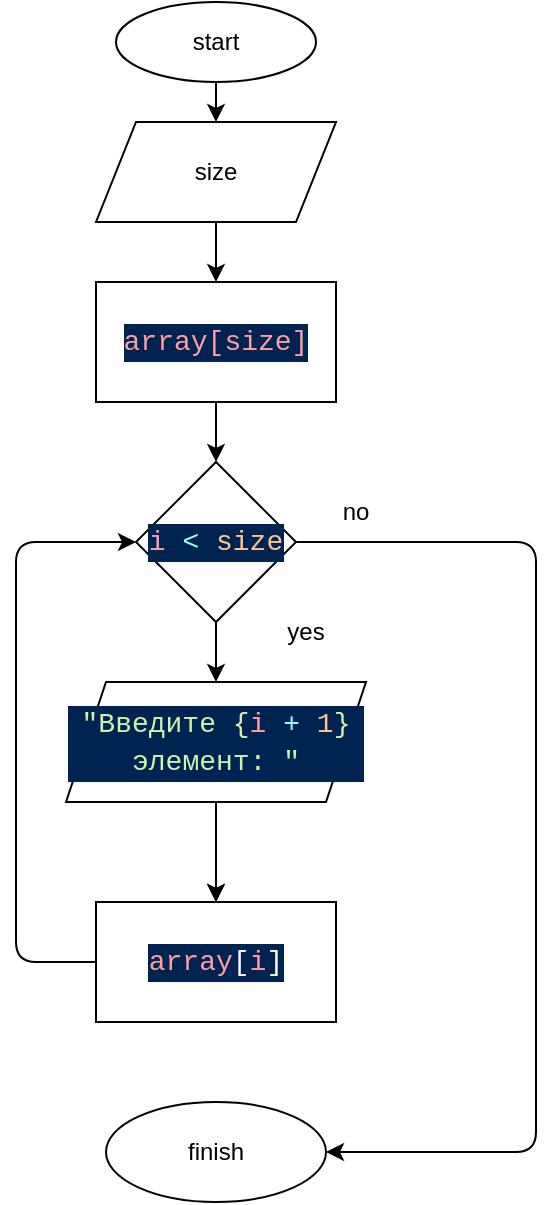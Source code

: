 <mxfile>
    <diagram id="JWcdQmMNACu-qDgCW5I6" name="Страница 1">
        <mxGraphModel dx="790" dy="520" grid="1" gridSize="10" guides="1" tooltips="1" connect="1" arrows="1" fold="1" page="1" pageScale="1" pageWidth="827" pageHeight="1169" math="0" shadow="0">
            <root>
                <mxCell id="0"/>
                <mxCell id="1" parent="0"/>
                <mxCell id="2" value="" style="edgeStyle=none;html=1;" edge="1" parent="1" source="3" target="5">
                    <mxGeometry relative="1" as="geometry"/>
                </mxCell>
                <mxCell id="3" value="start" style="ellipse;whiteSpace=wrap;html=1;" vertex="1" parent="1">
                    <mxGeometry x="230" y="10" width="100" height="40" as="geometry"/>
                </mxCell>
                <mxCell id="8" value="" style="edgeStyle=none;html=1;" edge="1" parent="1" source="5" target="7">
                    <mxGeometry relative="1" as="geometry"/>
                </mxCell>
                <mxCell id="5" value="size" style="shape=parallelogram;perimeter=parallelogramPerimeter;whiteSpace=wrap;html=1;fixedSize=1;" vertex="1" parent="1">
                    <mxGeometry x="220" y="70" width="120" height="50" as="geometry"/>
                </mxCell>
                <mxCell id="10" value="" style="edgeStyle=none;html=1;" edge="1" parent="1" source="7" target="9">
                    <mxGeometry relative="1" as="geometry"/>
                </mxCell>
                <mxCell id="7" value="&lt;div style=&quot;color: rgb(255, 255, 255); background-color: rgb(0, 36, 81); font-family: Consolas, &amp;quot;Courier New&amp;quot;, monospace; font-size: 14px; line-height: 19px;&quot;&gt;&lt;span style=&quot;color: #ff9da4;&quot;&gt;array[size]&lt;/span&gt;&lt;/div&gt;" style="whiteSpace=wrap;html=1;" vertex="1" parent="1">
                    <mxGeometry x="220" y="150" width="120" height="60" as="geometry"/>
                </mxCell>
                <mxCell id="12" value="" style="edgeStyle=none;html=1;" edge="1" parent="1" source="9">
                    <mxGeometry relative="1" as="geometry">
                        <mxPoint x="280" y="350" as="targetPoint"/>
                    </mxGeometry>
                </mxCell>
                <mxCell id="9" value="&lt;div style=&quot;color: rgb(255, 255, 255); background-color: rgb(0, 36, 81); font-family: Consolas, &amp;quot;Courier New&amp;quot;, monospace; font-size: 14px; line-height: 19px;&quot;&gt;&lt;span style=&quot;color: #ff9da4;&quot;&gt;i&lt;/span&gt; &lt;span style=&quot;color: #99ffff;&quot;&gt;&amp;lt;&lt;/span&gt; &lt;span style=&quot;color: #ffc58f;&quot;&gt;size&lt;/span&gt;&lt;/div&gt;" style="rhombus;whiteSpace=wrap;html=1;" vertex="1" parent="1">
                    <mxGeometry x="240" y="240" width="80" height="80" as="geometry"/>
                </mxCell>
                <mxCell id="14" value="" style="edgeStyle=none;html=1;" edge="1" parent="1" target="13">
                    <mxGeometry relative="1" as="geometry">
                        <mxPoint x="280" y="430" as="sourcePoint"/>
                    </mxGeometry>
                </mxCell>
                <mxCell id="13" value="&lt;div style=&quot;color: rgb(255, 255, 255); background-color: rgb(0, 36, 81); font-family: Consolas, &amp;quot;Courier New&amp;quot;, monospace; font-size: 14px; line-height: 19px;&quot;&gt;&lt;span style=&quot;color: #ff9da4;&quot;&gt;array&lt;/span&gt;[&lt;span style=&quot;color: #ff9da4;&quot;&gt;i&lt;/span&gt;]&lt;/div&gt;" style="whiteSpace=wrap;html=1;" vertex="1" parent="1">
                    <mxGeometry x="220" y="460" width="120" height="60" as="geometry"/>
                </mxCell>
                <mxCell id="16" value="" style="edgeStyle=none;html=1;" edge="1" parent="1" source="15" target="13">
                    <mxGeometry relative="1" as="geometry"/>
                </mxCell>
                <mxCell id="15" value="&lt;div style=&quot;color: rgb(255, 255, 255); background-color: rgb(0, 36, 81); font-family: Consolas, &amp;quot;Courier New&amp;quot;, monospace; font-size: 14px; line-height: 19px;&quot;&gt;&lt;span style=&quot;color: #d1f1a9;&quot;&gt;&quot;&lt;/span&gt;&lt;span style=&quot;color: #d1f1a9;&quot;&gt;Введите &lt;/span&gt;&lt;span style=&quot;color: #d1f1a9;&quot;&gt;{&lt;/span&gt;&lt;span style=&quot;color: #ff9da4;&quot;&gt;i&lt;/span&gt;&lt;span style=&quot;color: #d1f1a9;&quot;&gt; &lt;/span&gt;&lt;span style=&quot;color: #99ffff;&quot;&gt;+&lt;/span&gt;&lt;span style=&quot;color: #d1f1a9;&quot;&gt; &lt;/span&gt;&lt;span style=&quot;color: #ffc58f;&quot;&gt;1&lt;/span&gt;&lt;span style=&quot;color: #d1f1a9;&quot;&gt;}&lt;/span&gt;&lt;span style=&quot;color: #d1f1a9;&quot;&gt; элемент: &lt;/span&gt;&lt;span style=&quot;color: #d1f1a9;&quot;&gt;&quot;&lt;/span&gt;&lt;/div&gt;" style="shape=parallelogram;perimeter=parallelogramPerimeter;whiteSpace=wrap;html=1;fixedSize=1;" vertex="1" parent="1">
                    <mxGeometry x="205" y="350" width="150" height="60" as="geometry"/>
                </mxCell>
                <mxCell id="17" value="finish" style="ellipse;whiteSpace=wrap;html=1;" vertex="1" parent="1">
                    <mxGeometry x="225" y="560" width="110" height="50" as="geometry"/>
                </mxCell>
                <mxCell id="20" value="yes" style="text;html=1;strokeColor=none;fillColor=none;align=center;verticalAlign=middle;whiteSpace=wrap;rounded=0;" vertex="1" parent="1">
                    <mxGeometry x="295" y="310" width="60" height="30" as="geometry"/>
                </mxCell>
                <mxCell id="21" value="no" style="text;html=1;strokeColor=none;fillColor=none;align=center;verticalAlign=middle;whiteSpace=wrap;rounded=0;" vertex="1" parent="1">
                    <mxGeometry x="320" y="250" width="60" height="30" as="geometry"/>
                </mxCell>
                <mxCell id="22" value="" style="endArrow=classic;html=1;exitX=1;exitY=0.5;exitDx=0;exitDy=0;entryX=1;entryY=0.5;entryDx=0;entryDy=0;" edge="1" parent="1" source="9" target="17">
                    <mxGeometry width="50" height="50" relative="1" as="geometry">
                        <mxPoint x="220" y="250" as="sourcePoint"/>
                        <mxPoint x="270" y="200" as="targetPoint"/>
                        <Array as="points">
                            <mxPoint x="440" y="280"/>
                            <mxPoint x="440" y="585"/>
                        </Array>
                    </mxGeometry>
                </mxCell>
                <mxCell id="23" value="" style="endArrow=classic;html=1;exitX=0;exitY=0.5;exitDx=0;exitDy=0;entryX=0;entryY=0.5;entryDx=0;entryDy=0;" edge="1" parent="1" source="13" target="9">
                    <mxGeometry width="50" height="50" relative="1" as="geometry">
                        <mxPoint x="190" y="480" as="sourcePoint"/>
                        <mxPoint x="240" y="430" as="targetPoint"/>
                        <Array as="points">
                            <mxPoint x="180" y="490"/>
                            <mxPoint x="180" y="280"/>
                        </Array>
                    </mxGeometry>
                </mxCell>
            </root>
        </mxGraphModel>
    </diagram>
</mxfile>